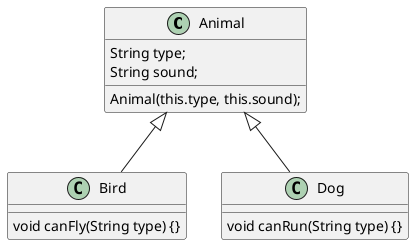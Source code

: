 @startuml

class Animal {

  String type;
  String sound;

  Animal(this.type, this.sound);
}

class Bird extends Animal {
    void canFly(String type) {}
}

class Dog extends Animal {
    void canRun(String type) {}
}

@enduml